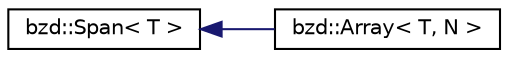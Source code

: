digraph "Graphical Class Hierarchy"
{
  edge [fontname="Helvetica",fontsize="10",labelfontname="Helvetica",labelfontsize="10"];
  node [fontname="Helvetica",fontsize="10",shape=record];
  rankdir="LR";
  Node0 [label="bzd::Span\< T \>",height=0.2,width=0.4,color="black", fillcolor="white", style="filled",URL="$classbzd_1_1Span.html"];
  Node0 -> Node1 [dir="back",color="midnightblue",fontsize="10",style="solid",fontname="Helvetica"];
  Node1 [label="bzd::Array\< T, N \>",height=0.2,width=0.4,color="black", fillcolor="white", style="filled",URL="$classbzd_1_1Array.html"];
}
